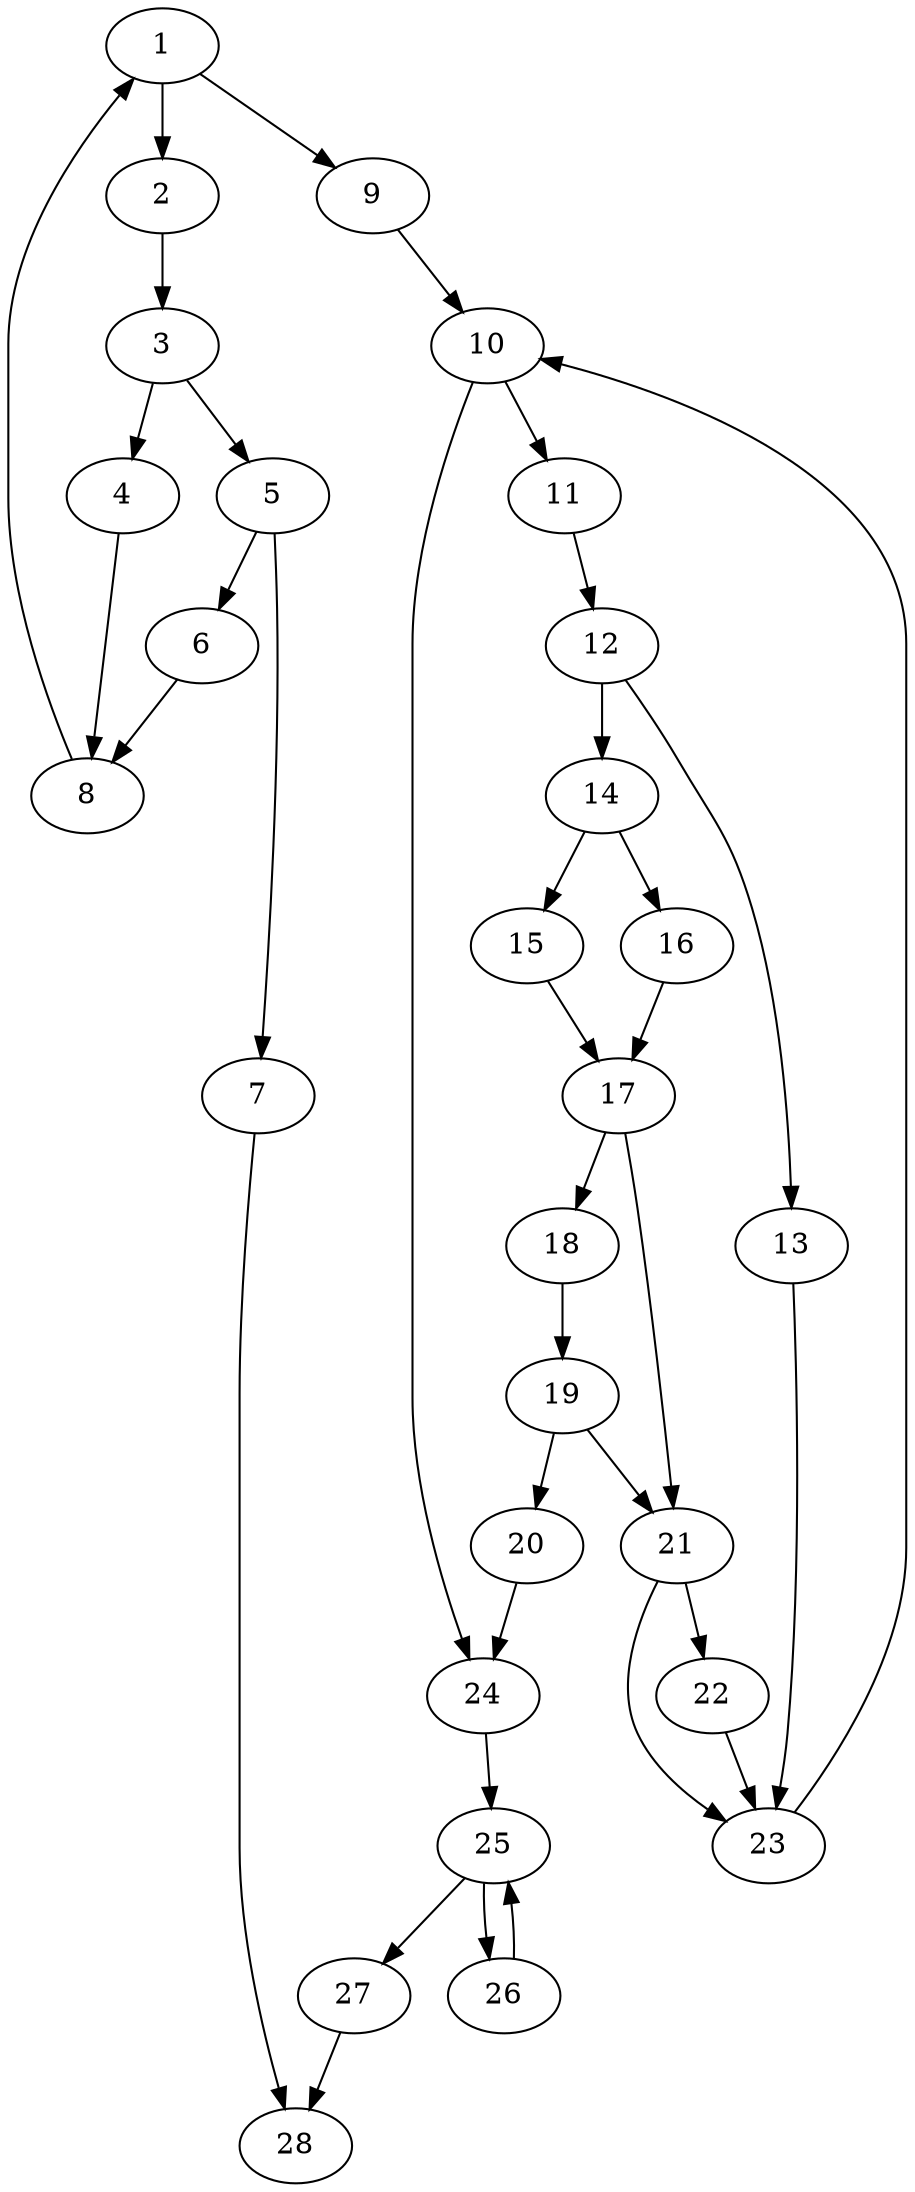 digraph G {
  1 -> 2;
  1 -> 9;
  2 -> 3;
  3 -> 4;
  3 -> 5;
  4 -> 8;
  5 -> 6;
  5 -> 7;
  6 -> 8;
  7 -> 28;
  8 -> 1;
  9 -> 10;
  10 -> 11;
  10 -> 24;
  11 -> 12;
  12 -> 13;
  12 -> 14;
  13 -> 23
  14 -> 15;
  14 -> 16;
  15 -> 17;
  16 -> 17;
  17 -> 18;
  17 -> 21;
  18 -> 19;
  19 -> 20;
  19 -> 21;
  20 -> 24;
  21 -> 23;
  21 -> 22;
  22 -> 23;
  23 -> 10;
  24 -> 25;
  25 -> 26;
  25 -> 27;
  26 -> 25;
  27 -> 28;

}